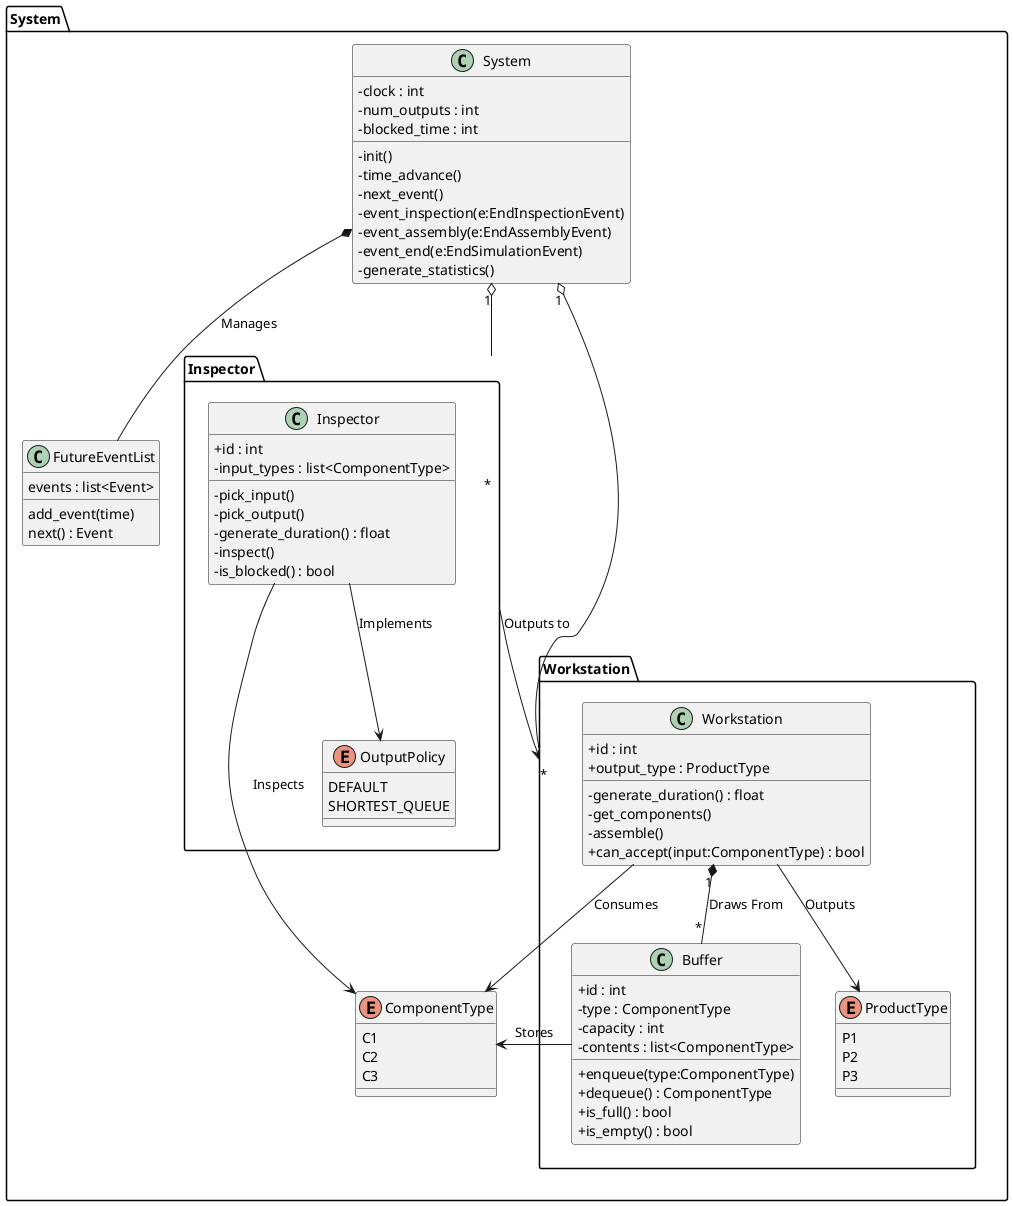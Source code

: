 @startuml system-class-diagram

skinparam ClassAttributeIconSize 0
' skinparam Linetype ortho



package "System" {
    class System {
        - clock : int
        - num_outputs : int
        - blocked_time : int

        - init()
        - time_advance()
        - next_event()
        - event_inspection(e:EndInspectionEvent)
        - event_assembly(e:EndAssemblyEvent)
        - event_end(e:EndSimulationEvent)
        - generate_statistics()
    }

    enum ComponentType {
        C1
        C2
        C3
    }

    package "Inspector" {
        class Inspector {
            + id : int
            - input_types : list<ComponentType>
            ' - routing : OutputPolicy

            - pick_input()
            - pick_output()
            - generate_duration() : float
            - inspect()
            - is_blocked() : bool
        }

        enum OutputPolicy {
            DEFAULT
            SHORTEST_QUEUE
        }   

        Inspector --> ComponentType : Inspects
        Inspector --> OutputPolicy : Implements
    }

    package "Workstation" {
        class Workstation {
            + id : int
            + output_type : ProductType
            
            - generate_duration() : float
            - get_components()
            - assemble()
            + can_accept(input:ComponentType) : bool
        }

        class Buffer {
            + id : int
            - type : ComponentType
            - capacity : int
            - contents : list<ComponentType>

            + enqueue(type:ComponentType)
            + dequeue() : ComponentType
            + is_full() : bool
            + is_empty() : bool
        }

        enum ProductType {
            P1
            P2
            P3
        }

        Workstation --> ProductType : Outputs
        Workstation --> ComponentType : Consumes
        Workstation "1" *-- "*" Buffer : Draws From
        Buffer -left-> ComponentType : Stores

    }

    class FutureEventList {
        events : list<Event>
        add_event(time)
        next() : Event
    }   

    System "1" o-- "*" Inspector
    System "1" o-- "*" Workstation
    System  *--  FutureEventList : Manages
    Inspector --> Workstation : Outputs to


}

@enduml